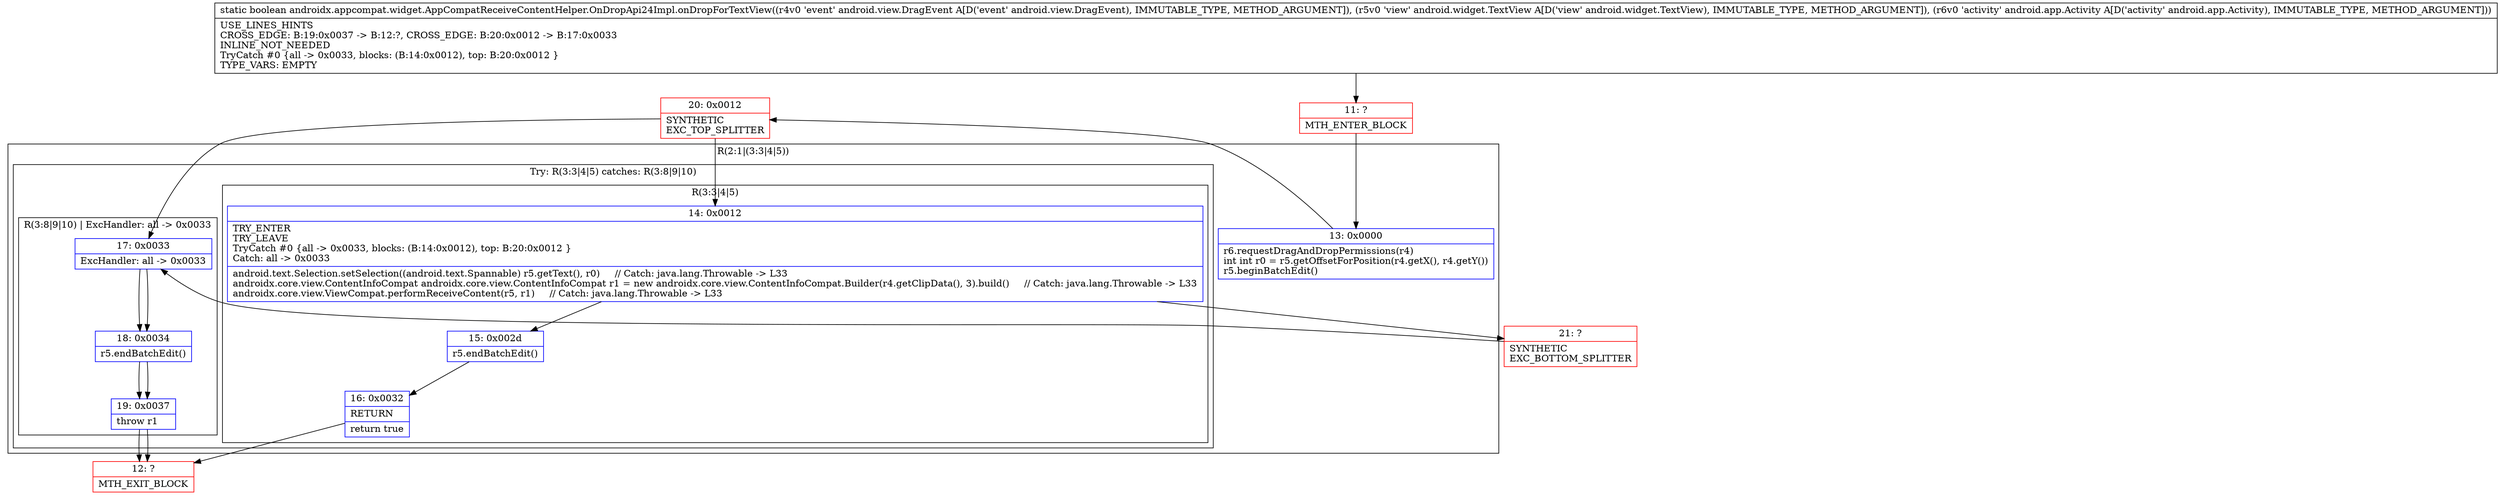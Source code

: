 digraph "CFG forandroidx.appcompat.widget.AppCompatReceiveContentHelper.OnDropApi24Impl.onDropForTextView(Landroid\/view\/DragEvent;Landroid\/widget\/TextView;Landroid\/app\/Activity;)Z" {
subgraph cluster_Region_1070294355 {
label = "R(2:1|(3:3|4|5))";
node [shape=record,color=blue];
Node_13 [shape=record,label="{13\:\ 0x0000|r6.requestDragAndDropPermissions(r4)\lint int r0 = r5.getOffsetForPosition(r4.getX(), r4.getY())\lr5.beginBatchEdit()\l}"];
subgraph cluster_TryCatchRegion_1540311640 {
label = "Try: R(3:3|4|5) catches: R(3:8|9|10)";
node [shape=record,color=blue];
subgraph cluster_Region_670975291 {
label = "R(3:3|4|5)";
node [shape=record,color=blue];
Node_14 [shape=record,label="{14\:\ 0x0012|TRY_ENTER\lTRY_LEAVE\lTryCatch #0 \{all \-\> 0x0033, blocks: (B:14:0x0012), top: B:20:0x0012 \}\lCatch: all \-\> 0x0033\l|android.text.Selection.setSelection((android.text.Spannable) r5.getText(), r0)     \/\/ Catch: java.lang.Throwable \-\> L33\landroidx.core.view.ContentInfoCompat androidx.core.view.ContentInfoCompat r1 = new androidx.core.view.ContentInfoCompat.Builder(r4.getClipData(), 3).build()     \/\/ Catch: java.lang.Throwable \-\> L33\landroidx.core.view.ViewCompat.performReceiveContent(r5, r1)     \/\/ Catch: java.lang.Throwable \-\> L33\l}"];
Node_15 [shape=record,label="{15\:\ 0x002d|r5.endBatchEdit()\l}"];
Node_16 [shape=record,label="{16\:\ 0x0032|RETURN\l|return true\l}"];
}
subgraph cluster_Region_706177791 {
label = "R(3:8|9|10) | ExcHandler: all \-\> 0x0033\l";
node [shape=record,color=blue];
Node_17 [shape=record,label="{17\:\ 0x0033|ExcHandler: all \-\> 0x0033\l}"];
Node_18 [shape=record,label="{18\:\ 0x0034|r5.endBatchEdit()\l}"];
Node_19 [shape=record,label="{19\:\ 0x0037|throw r1\l}"];
}
}
}
subgraph cluster_Region_706177791 {
label = "R(3:8|9|10) | ExcHandler: all \-\> 0x0033\l";
node [shape=record,color=blue];
Node_17 [shape=record,label="{17\:\ 0x0033|ExcHandler: all \-\> 0x0033\l}"];
Node_18 [shape=record,label="{18\:\ 0x0034|r5.endBatchEdit()\l}"];
Node_19 [shape=record,label="{19\:\ 0x0037|throw r1\l}"];
}
Node_11 [shape=record,color=red,label="{11\:\ ?|MTH_ENTER_BLOCK\l}"];
Node_20 [shape=record,color=red,label="{20\:\ 0x0012|SYNTHETIC\lEXC_TOP_SPLITTER\l}"];
Node_12 [shape=record,color=red,label="{12\:\ ?|MTH_EXIT_BLOCK\l}"];
Node_21 [shape=record,color=red,label="{21\:\ ?|SYNTHETIC\lEXC_BOTTOM_SPLITTER\l}"];
MethodNode[shape=record,label="{static boolean androidx.appcompat.widget.AppCompatReceiveContentHelper.OnDropApi24Impl.onDropForTextView((r4v0 'event' android.view.DragEvent A[D('event' android.view.DragEvent), IMMUTABLE_TYPE, METHOD_ARGUMENT]), (r5v0 'view' android.widget.TextView A[D('view' android.widget.TextView), IMMUTABLE_TYPE, METHOD_ARGUMENT]), (r6v0 'activity' android.app.Activity A[D('activity' android.app.Activity), IMMUTABLE_TYPE, METHOD_ARGUMENT]))  | USE_LINES_HINTS\lCROSS_EDGE: B:19:0x0037 \-\> B:12:?, CROSS_EDGE: B:20:0x0012 \-\> B:17:0x0033\lINLINE_NOT_NEEDED\lTryCatch #0 \{all \-\> 0x0033, blocks: (B:14:0x0012), top: B:20:0x0012 \}\lTYPE_VARS: EMPTY\l}"];
MethodNode -> Node_11;Node_13 -> Node_20;
Node_14 -> Node_15;
Node_14 -> Node_21;
Node_15 -> Node_16;
Node_16 -> Node_12;
Node_17 -> Node_18;
Node_18 -> Node_19;
Node_19 -> Node_12;
Node_17 -> Node_18;
Node_18 -> Node_19;
Node_19 -> Node_12;
Node_11 -> Node_13;
Node_20 -> Node_14;
Node_20 -> Node_17;
Node_21 -> Node_17;
}

